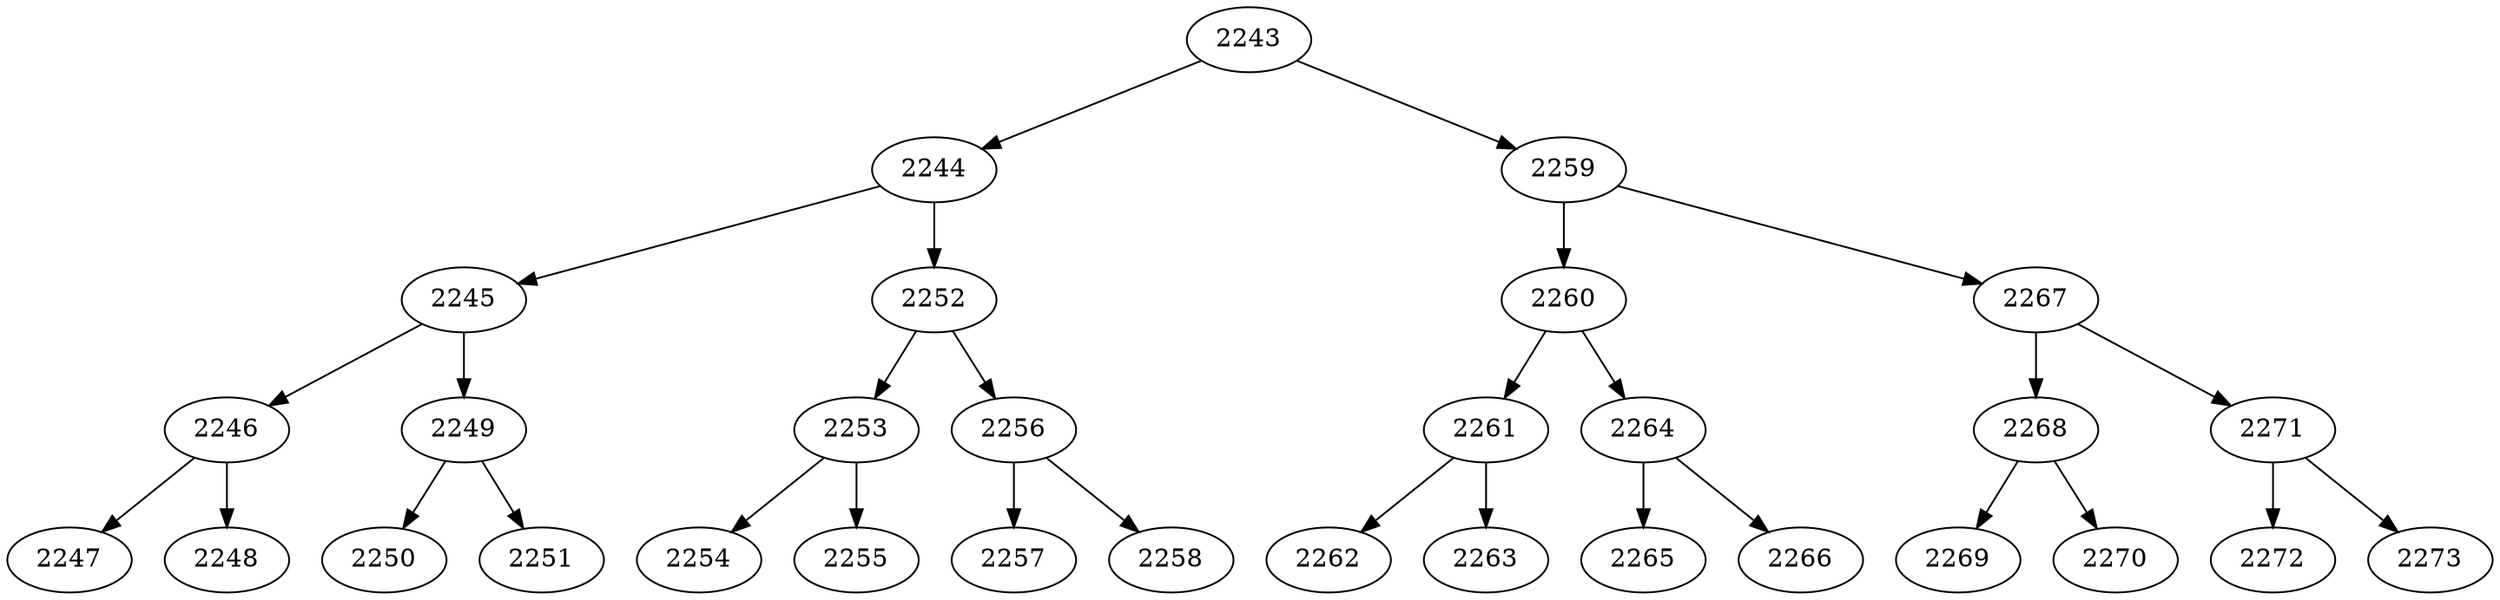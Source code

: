 digraph G {
    2243 -> 2244;
    2244 -> 2245;
    2245 -> 2246;
    2246 -> 2247;
    2246 -> 2248;
    2245 -> 2249;
    2249 -> 2250;
    2249 -> 2251;
    2244 -> 2252;
    2252 -> 2253;
    2253 -> 2254;
    2253 -> 2255;
    2252 -> 2256;
    2256 -> 2257;
    2256 -> 2258;
    2243 -> 2259;
    2259 -> 2260;
    2260 -> 2261;
    2261 -> 2262;
    2261 -> 2263;
    2260 -> 2264;
    2264 -> 2265;
    2264 -> 2266;
    2259 -> 2267;
    2267 -> 2268;
    2268 -> 2269;
    2268 -> 2270;
    2267 -> 2271;
    2271 -> 2272;
    2271 -> 2273;
}
